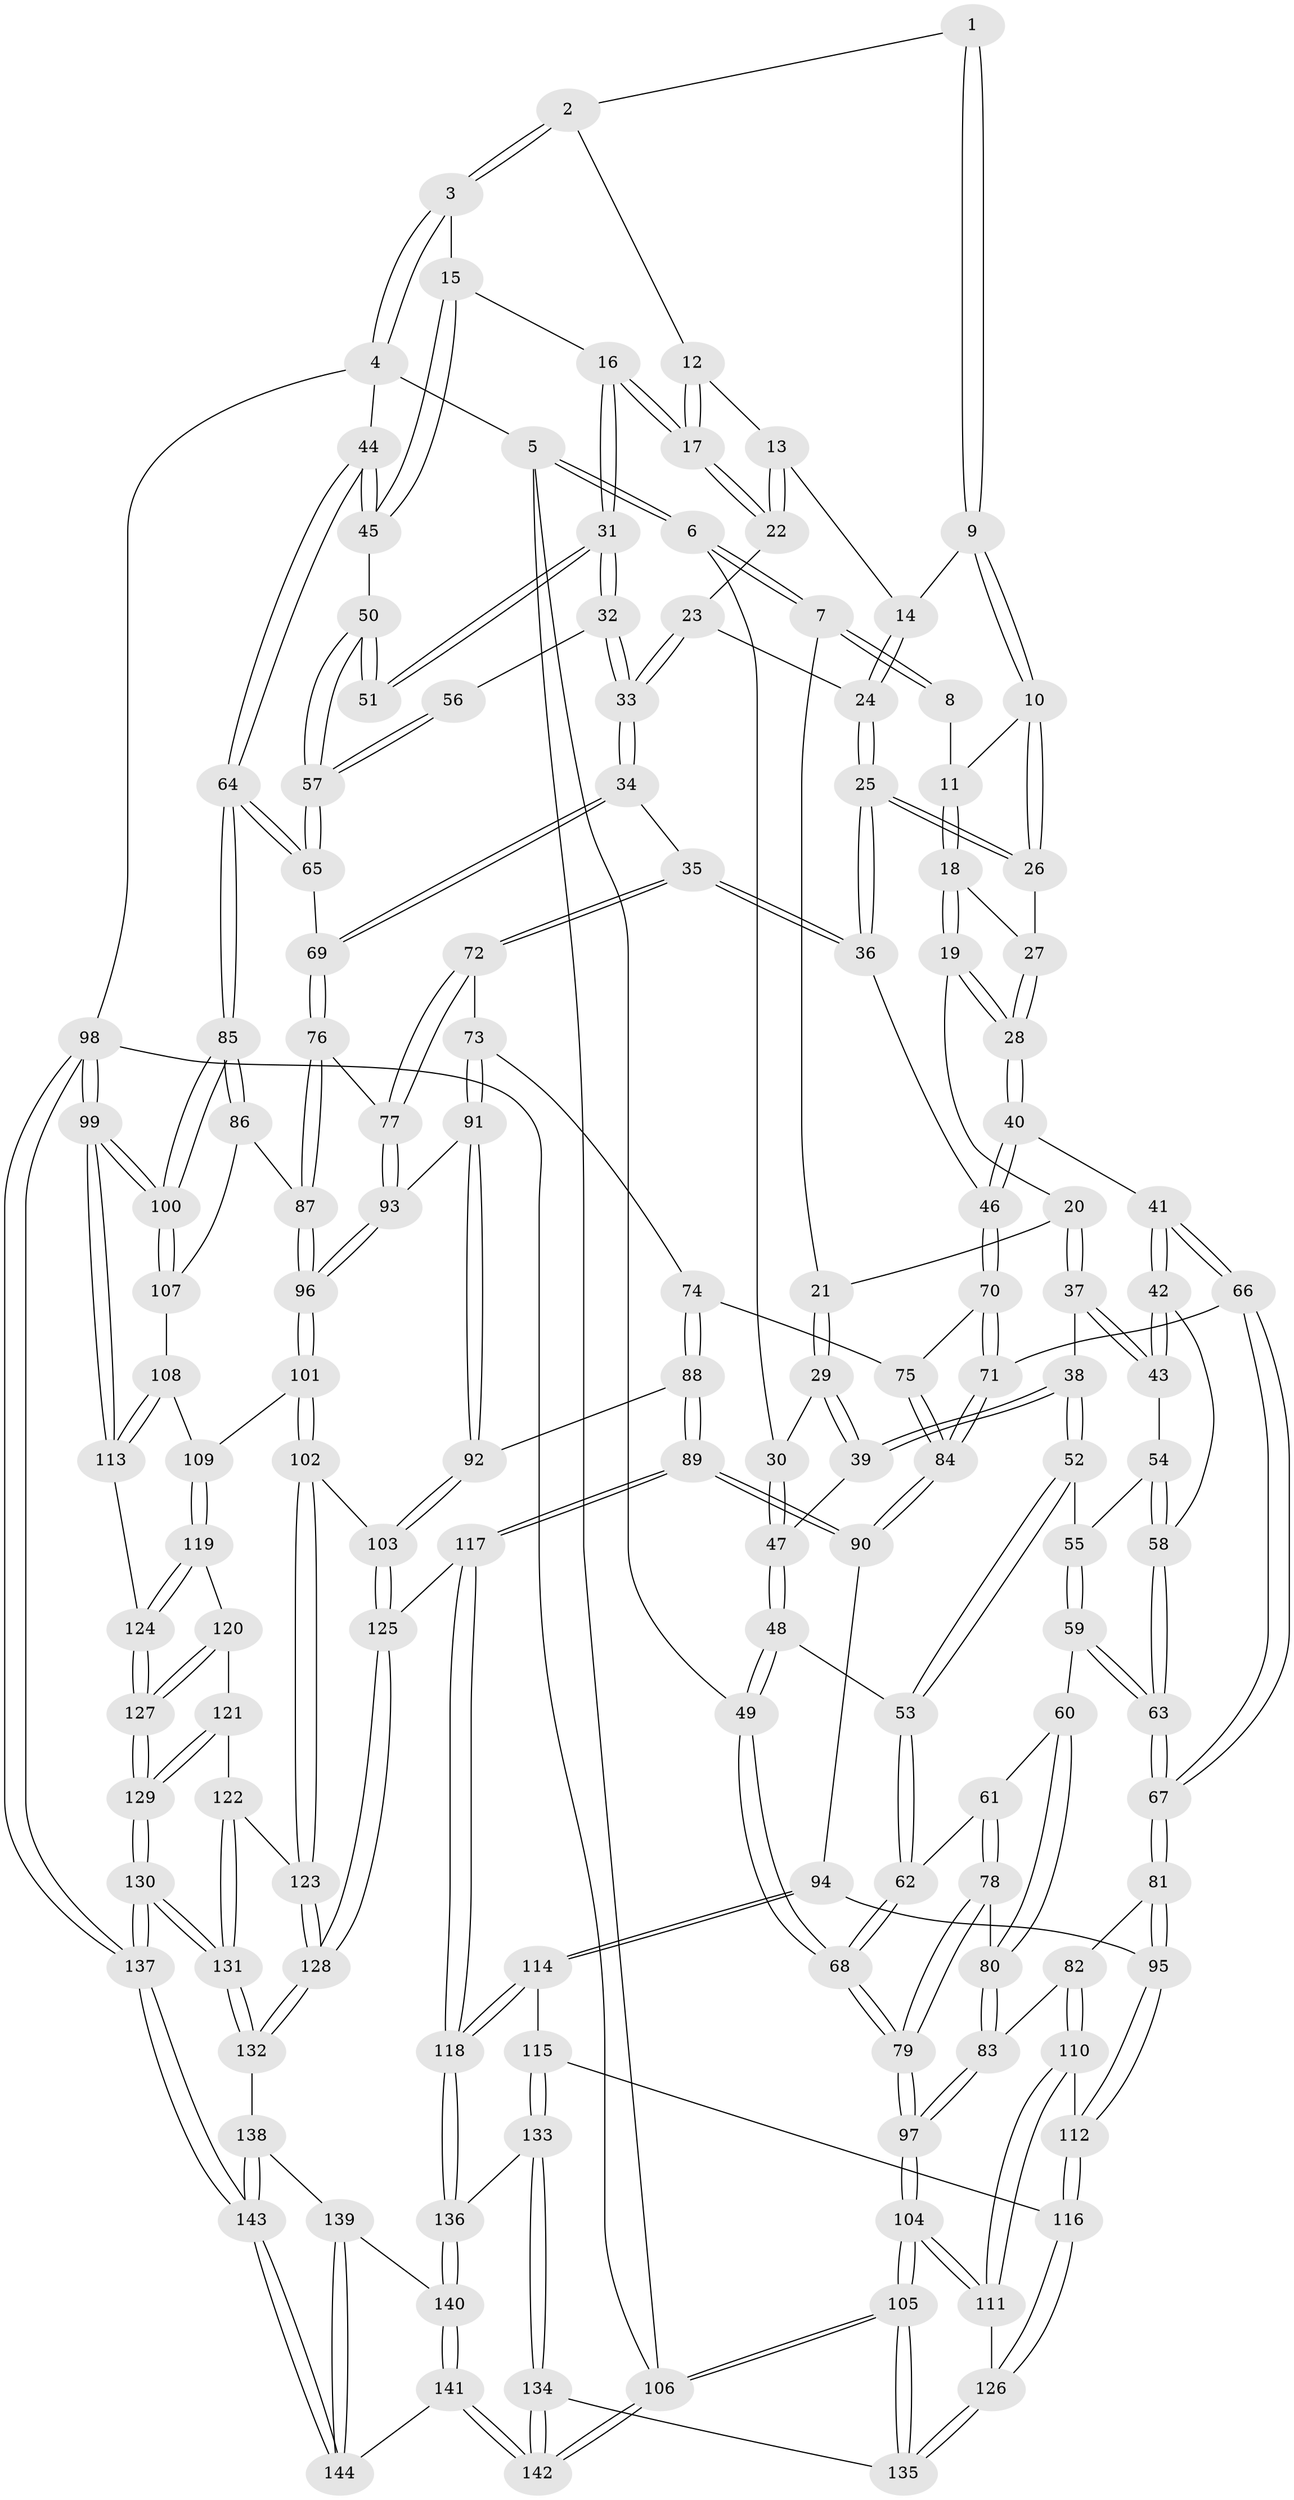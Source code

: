 // Generated by graph-tools (version 1.1) at 2025/38/03/09/25 02:38:49]
// undirected, 144 vertices, 357 edges
graph export_dot {
graph [start="1"]
  node [color=gray90,style=filled];
  1 [pos="+0.5830155826091614+0"];
  2 [pos="+0.860347188706195+0"];
  3 [pos="+1+0"];
  4 [pos="+1+0"];
  5 [pos="+0+0"];
  6 [pos="+0+0"];
  7 [pos="+0.22398855063145506+0"];
  8 [pos="+0.4408320108600296+0"];
  9 [pos="+0.5946163823366506+0.0171203383604537"];
  10 [pos="+0.5816268073841203+0.043501154326124974"];
  11 [pos="+0.4884383930884687+0.034731539302028706"];
  12 [pos="+0.7600542876133994+0"];
  13 [pos="+0.7257837792044188+0.017382074395880166"];
  14 [pos="+0.6518571365279778+0.03927694159893727"];
  15 [pos="+0.8627678899672941+0.11841222433122912"];
  16 [pos="+0.8252628969820258+0.15370295794462677"];
  17 [pos="+0.7979938932381018+0.13523588995939134"];
  18 [pos="+0.47127187198487913+0.06950883246083751"];
  19 [pos="+0.3490859139634552+0.08677749739656876"];
  20 [pos="+0.33633427059541054+0.0810581947026195"];
  21 [pos="+0.29840977954528336+0"];
  22 [pos="+0.7204346346698439+0.10368762505445557"];
  23 [pos="+0.6808789585707838+0.1210015968799441"];
  24 [pos="+0.6775109230652819+0.1214074258603445"];
  25 [pos="+0.5881061916317517+0.16526675758343107"];
  26 [pos="+0.5748291092427199+0.13217031215375413"];
  27 [pos="+0.49362815318233566+0.09318273320797894"];
  28 [pos="+0.43658605258289546+0.18229248192159597"];
  29 [pos="+0.16342716397236795+0.1577027212450141"];
  30 [pos="+0+0"];
  31 [pos="+0.8155873919091621+0.23717729594558296"];
  32 [pos="+0.792524739085922+0.2724165372145665"];
  33 [pos="+0.7769698565573321+0.29195325119327104"];
  34 [pos="+0.7713823237951575+0.3012448820363175"];
  35 [pos="+0.7457047049672147+0.3113801698366105"];
  36 [pos="+0.5748524077400166+0.222132725331787"];
  37 [pos="+0.2838507538373885+0.17702585886751016"];
  38 [pos="+0.19061428552686704+0.19388128607791216"];
  39 [pos="+0.16996475492340288+0.1779114985243711"];
  40 [pos="+0.4878945094077107+0.2699830350826462"];
  41 [pos="+0.4317581346793783+0.2899786823121425"];
  42 [pos="+0.35875847409876743+0.2835296514245202"];
  43 [pos="+0.3022554951075505+0.21938725468440523"];
  44 [pos="+1+0.18469624212877978"];
  45 [pos="+1+0.20948326161564668"];
  46 [pos="+0.49276462486025246+0.2708143625565528"];
  47 [pos="+0.08112137191158474+0.20746959807336338"];
  48 [pos="+0.046417978713974226+0.25058568543653154"];
  49 [pos="+0+0.23114796954032074"];
  50 [pos="+1+0.23539051864573798"];
  51 [pos="+0.9857283468822835+0.23930571483848018"];
  52 [pos="+0.18100407229745608+0.2615956408118867"];
  53 [pos="+0.10920803340350192+0.3170470223902946"];
  54 [pos="+0.23263837193033468+0.3007113946394525"];
  55 [pos="+0.22969070386570042+0.301128358079703"];
  56 [pos="+0.9288059188867683+0.3048665348695618"];
  57 [pos="+0.9290515649846935+0.3814939774131363"];
  58 [pos="+0.311210203956149+0.32930758321378245"];
  59 [pos="+0.20069825555327075+0.4085598810076854"];
  60 [pos="+0.19240670772732538+0.4088876807544818"];
  61 [pos="+0.13508806156155442+0.38795887822102876"];
  62 [pos="+0.1098308970678211+0.3425710865556865"];
  63 [pos="+0.28246189554251094+0.440192250657975"];
  64 [pos="+1+0.4638175524072876"];
  65 [pos="+0.9204263306407783+0.4147636642980282"];
  66 [pos="+0.3670667332625121+0.4655410758425411"];
  67 [pos="+0.30395254297768187+0.4670931697271625"];
  68 [pos="+0+0.4270109434845382"];
  69 [pos="+0.8999418621066165+0.418113376479014"];
  70 [pos="+0.5225623340470491+0.36292585885099804"];
  71 [pos="+0.3858212340864435+0.4745835118563487"];
  72 [pos="+0.6944368048518884+0.4093281634663038"];
  73 [pos="+0.6765906617000625+0.42998995312868593"];
  74 [pos="+0.650958012593735+0.4369131857134139"];
  75 [pos="+0.5557366161570201+0.4122269870548866"];
  76 [pos="+0.8639080860598607+0.49225430243090423"];
  77 [pos="+0.8424042129385626+0.4961503014321363"];
  78 [pos="+0.045498260439825564+0.48849380189569896"];
  79 [pos="+0+0.5966867678206529"];
  80 [pos="+0.15592368915331004+0.5059437835627287"];
  81 [pos="+0.2685969989546019+0.5507305378139944"];
  82 [pos="+0.20805469144109018+0.5707216256286509"];
  83 [pos="+0.18163094894151469+0.5554137463043464"];
  84 [pos="+0.46989687525268553+0.5478125581919264"];
  85 [pos="+1+0.5139282928383321"];
  86 [pos="+0.9048345260620159+0.5732029881387875"];
  87 [pos="+0.8906604039737789+0.5595263579350955"];
  88 [pos="+0.5740272266650042+0.6180358311679917"];
  89 [pos="+0.5383192338373639+0.6317470659477986"];
  90 [pos="+0.48214921843064523+0.5869146885319023"];
  91 [pos="+0.7364908139432352+0.5486010196591203"];
  92 [pos="+0.6551661566190073+0.6237952654153155"];
  93 [pos="+0.7480177125079146+0.5511654972560244"];
  94 [pos="+0.36062084584024334+0.6401506415742608"];
  95 [pos="+0.31263397100794577+0.6197008267346457"];
  96 [pos="+0.7931746327534847+0.6107909182039151"];
  97 [pos="+0+0.6136052723130869"];
  98 [pos="+1+1"];
  99 [pos="+1+0.7453288400078502"];
  100 [pos="+1+0.6580237641780161"];
  101 [pos="+0.7950805467338309+0.6406100906997351"];
  102 [pos="+0.7474634707941518+0.7031388277931083"];
  103 [pos="+0.7258618837092607+0.6975773846539156"];
  104 [pos="+0+0.6737357816195931"];
  105 [pos="+0+1"];
  106 [pos="+0+1"];
  107 [pos="+0.9060335702317543+0.6401130670282276"];
  108 [pos="+0.9042699264373628+0.6437542309635024"];
  109 [pos="+0.8754069751569556+0.6629299785629138"];
  110 [pos="+0.1764090885708271+0.6507206840590533"];
  111 [pos="+0.06756706046992979+0.7069179783573561"];
  112 [pos="+0.24942027472334188+0.6953933437247121"];
  113 [pos="+0.9833568135297568+0.7641392946530648"];
  114 [pos="+0.3607431390523219+0.7368425210947576"];
  115 [pos="+0.32963130524961093+0.7534214457340119"];
  116 [pos="+0.25462751587283144+0.7201976253770569"];
  117 [pos="+0.5288433824053695+0.7583566687782172"];
  118 [pos="+0.5019421354134136+0.7959814892179509"];
  119 [pos="+0.8621326496088875+0.7177336824662726"];
  120 [pos="+0.8558123074606091+0.7225242562909805"];
  121 [pos="+0.8074158067581785+0.7430533996236981"];
  122 [pos="+0.7826328405054028+0.7391754268536832"];
  123 [pos="+0.7677377256617443+0.733633489111854"];
  124 [pos="+0.9679008056531735+0.7708708674317948"];
  125 [pos="+0.6349351496153355+0.7759204169674996"];
  126 [pos="+0.18451549869653788+0.8009835240211792"];
  127 [pos="+0.8970184646055008+0.8371524232130937"];
  128 [pos="+0.7125323845792139+0.8545513459482127"];
  129 [pos="+0.8816893504546467+0.8561853825466679"];
  130 [pos="+0.8610725251606661+0.9154895120421294"];
  131 [pos="+0.8148785460154321+0.8992882929012403"];
  132 [pos="+0.7186495055712422+0.8797776359897075"];
  133 [pos="+0.29276961880884594+0.8728294022280868"];
  134 [pos="+0.27522340930948364+0.8881663170298281"];
  135 [pos="+0.19940402694796588+0.8462642440511776"];
  136 [pos="+0.4960004062509601+0.8386784015342568"];
  137 [pos="+1+1"];
  138 [pos="+0.6962695089249348+0.900823064224757"];
  139 [pos="+0.6692469172451677+0.9119269664616394"];
  140 [pos="+0.5001062008289833+0.85378957839228"];
  141 [pos="+0.45327153353919897+1"];
  142 [pos="+0.3247001107104098+1"];
  143 [pos="+0.8004561677472133+1"];
  144 [pos="+0.5250550864692803+1"];
  1 -- 2;
  1 -- 9;
  1 -- 9;
  2 -- 3;
  2 -- 3;
  2 -- 12;
  3 -- 4;
  3 -- 4;
  3 -- 15;
  4 -- 5;
  4 -- 44;
  4 -- 98;
  5 -- 6;
  5 -- 6;
  5 -- 49;
  5 -- 106;
  6 -- 7;
  6 -- 7;
  6 -- 30;
  7 -- 8;
  7 -- 8;
  7 -- 21;
  8 -- 11;
  9 -- 10;
  9 -- 10;
  9 -- 14;
  10 -- 11;
  10 -- 26;
  10 -- 26;
  11 -- 18;
  11 -- 18;
  12 -- 13;
  12 -- 17;
  12 -- 17;
  13 -- 14;
  13 -- 22;
  13 -- 22;
  14 -- 24;
  14 -- 24;
  15 -- 16;
  15 -- 45;
  15 -- 45;
  16 -- 17;
  16 -- 17;
  16 -- 31;
  16 -- 31;
  17 -- 22;
  17 -- 22;
  18 -- 19;
  18 -- 19;
  18 -- 27;
  19 -- 20;
  19 -- 28;
  19 -- 28;
  20 -- 21;
  20 -- 37;
  20 -- 37;
  21 -- 29;
  21 -- 29;
  22 -- 23;
  23 -- 24;
  23 -- 33;
  23 -- 33;
  24 -- 25;
  24 -- 25;
  25 -- 26;
  25 -- 26;
  25 -- 36;
  25 -- 36;
  26 -- 27;
  27 -- 28;
  27 -- 28;
  28 -- 40;
  28 -- 40;
  29 -- 30;
  29 -- 39;
  29 -- 39;
  30 -- 47;
  30 -- 47;
  31 -- 32;
  31 -- 32;
  31 -- 51;
  31 -- 51;
  32 -- 33;
  32 -- 33;
  32 -- 56;
  33 -- 34;
  33 -- 34;
  34 -- 35;
  34 -- 69;
  34 -- 69;
  35 -- 36;
  35 -- 36;
  35 -- 72;
  35 -- 72;
  36 -- 46;
  37 -- 38;
  37 -- 43;
  37 -- 43;
  38 -- 39;
  38 -- 39;
  38 -- 52;
  38 -- 52;
  39 -- 47;
  40 -- 41;
  40 -- 46;
  40 -- 46;
  41 -- 42;
  41 -- 42;
  41 -- 66;
  41 -- 66;
  42 -- 43;
  42 -- 43;
  42 -- 58;
  43 -- 54;
  44 -- 45;
  44 -- 45;
  44 -- 64;
  44 -- 64;
  45 -- 50;
  46 -- 70;
  46 -- 70;
  47 -- 48;
  47 -- 48;
  48 -- 49;
  48 -- 49;
  48 -- 53;
  49 -- 68;
  49 -- 68;
  50 -- 51;
  50 -- 51;
  50 -- 57;
  50 -- 57;
  52 -- 53;
  52 -- 53;
  52 -- 55;
  53 -- 62;
  53 -- 62;
  54 -- 55;
  54 -- 58;
  54 -- 58;
  55 -- 59;
  55 -- 59;
  56 -- 57;
  56 -- 57;
  57 -- 65;
  57 -- 65;
  58 -- 63;
  58 -- 63;
  59 -- 60;
  59 -- 63;
  59 -- 63;
  60 -- 61;
  60 -- 80;
  60 -- 80;
  61 -- 62;
  61 -- 78;
  61 -- 78;
  62 -- 68;
  62 -- 68;
  63 -- 67;
  63 -- 67;
  64 -- 65;
  64 -- 65;
  64 -- 85;
  64 -- 85;
  65 -- 69;
  66 -- 67;
  66 -- 67;
  66 -- 71;
  67 -- 81;
  67 -- 81;
  68 -- 79;
  68 -- 79;
  69 -- 76;
  69 -- 76;
  70 -- 71;
  70 -- 71;
  70 -- 75;
  71 -- 84;
  71 -- 84;
  72 -- 73;
  72 -- 77;
  72 -- 77;
  73 -- 74;
  73 -- 91;
  73 -- 91;
  74 -- 75;
  74 -- 88;
  74 -- 88;
  75 -- 84;
  75 -- 84;
  76 -- 77;
  76 -- 87;
  76 -- 87;
  77 -- 93;
  77 -- 93;
  78 -- 79;
  78 -- 79;
  78 -- 80;
  79 -- 97;
  79 -- 97;
  80 -- 83;
  80 -- 83;
  81 -- 82;
  81 -- 95;
  81 -- 95;
  82 -- 83;
  82 -- 110;
  82 -- 110;
  83 -- 97;
  83 -- 97;
  84 -- 90;
  84 -- 90;
  85 -- 86;
  85 -- 86;
  85 -- 100;
  85 -- 100;
  86 -- 87;
  86 -- 107;
  87 -- 96;
  87 -- 96;
  88 -- 89;
  88 -- 89;
  88 -- 92;
  89 -- 90;
  89 -- 90;
  89 -- 117;
  89 -- 117;
  90 -- 94;
  91 -- 92;
  91 -- 92;
  91 -- 93;
  92 -- 103;
  92 -- 103;
  93 -- 96;
  93 -- 96;
  94 -- 95;
  94 -- 114;
  94 -- 114;
  95 -- 112;
  95 -- 112;
  96 -- 101;
  96 -- 101;
  97 -- 104;
  97 -- 104;
  98 -- 99;
  98 -- 99;
  98 -- 137;
  98 -- 137;
  98 -- 106;
  99 -- 100;
  99 -- 100;
  99 -- 113;
  99 -- 113;
  100 -- 107;
  100 -- 107;
  101 -- 102;
  101 -- 102;
  101 -- 109;
  102 -- 103;
  102 -- 123;
  102 -- 123;
  103 -- 125;
  103 -- 125;
  104 -- 105;
  104 -- 105;
  104 -- 111;
  104 -- 111;
  105 -- 106;
  105 -- 106;
  105 -- 135;
  105 -- 135;
  106 -- 142;
  106 -- 142;
  107 -- 108;
  108 -- 109;
  108 -- 113;
  108 -- 113;
  109 -- 119;
  109 -- 119;
  110 -- 111;
  110 -- 111;
  110 -- 112;
  111 -- 126;
  112 -- 116;
  112 -- 116;
  113 -- 124;
  114 -- 115;
  114 -- 118;
  114 -- 118;
  115 -- 116;
  115 -- 133;
  115 -- 133;
  116 -- 126;
  116 -- 126;
  117 -- 118;
  117 -- 118;
  117 -- 125;
  118 -- 136;
  118 -- 136;
  119 -- 120;
  119 -- 124;
  119 -- 124;
  120 -- 121;
  120 -- 127;
  120 -- 127;
  121 -- 122;
  121 -- 129;
  121 -- 129;
  122 -- 123;
  122 -- 131;
  122 -- 131;
  123 -- 128;
  123 -- 128;
  124 -- 127;
  124 -- 127;
  125 -- 128;
  125 -- 128;
  126 -- 135;
  126 -- 135;
  127 -- 129;
  127 -- 129;
  128 -- 132;
  128 -- 132;
  129 -- 130;
  129 -- 130;
  130 -- 131;
  130 -- 131;
  130 -- 137;
  130 -- 137;
  131 -- 132;
  131 -- 132;
  132 -- 138;
  133 -- 134;
  133 -- 134;
  133 -- 136;
  134 -- 135;
  134 -- 142;
  134 -- 142;
  136 -- 140;
  136 -- 140;
  137 -- 143;
  137 -- 143;
  138 -- 139;
  138 -- 143;
  138 -- 143;
  139 -- 140;
  139 -- 144;
  139 -- 144;
  140 -- 141;
  140 -- 141;
  141 -- 142;
  141 -- 142;
  141 -- 144;
  143 -- 144;
  143 -- 144;
}
